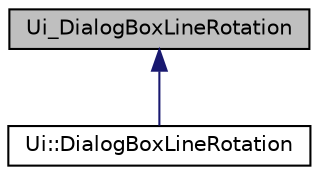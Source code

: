 digraph "Ui_DialogBoxLineRotation"
{
  edge [fontname="Helvetica",fontsize="10",labelfontname="Helvetica",labelfontsize="10"];
  node [fontname="Helvetica",fontsize="10",shape=record];
  Node0 [label="Ui_DialogBoxLineRotation",height=0.2,width=0.4,color="black", fillcolor="grey75", style="filled", fontcolor="black"];
  Node0 -> Node1 [dir="back",color="midnightblue",fontsize="10",style="solid",fontname="Helvetica"];
  Node1 [label="Ui::DialogBoxLineRotation",height=0.2,width=0.4,color="black", fillcolor="white", style="filled",URL="$class_ui_1_1_dialog_box_line_rotation.html"];
}
